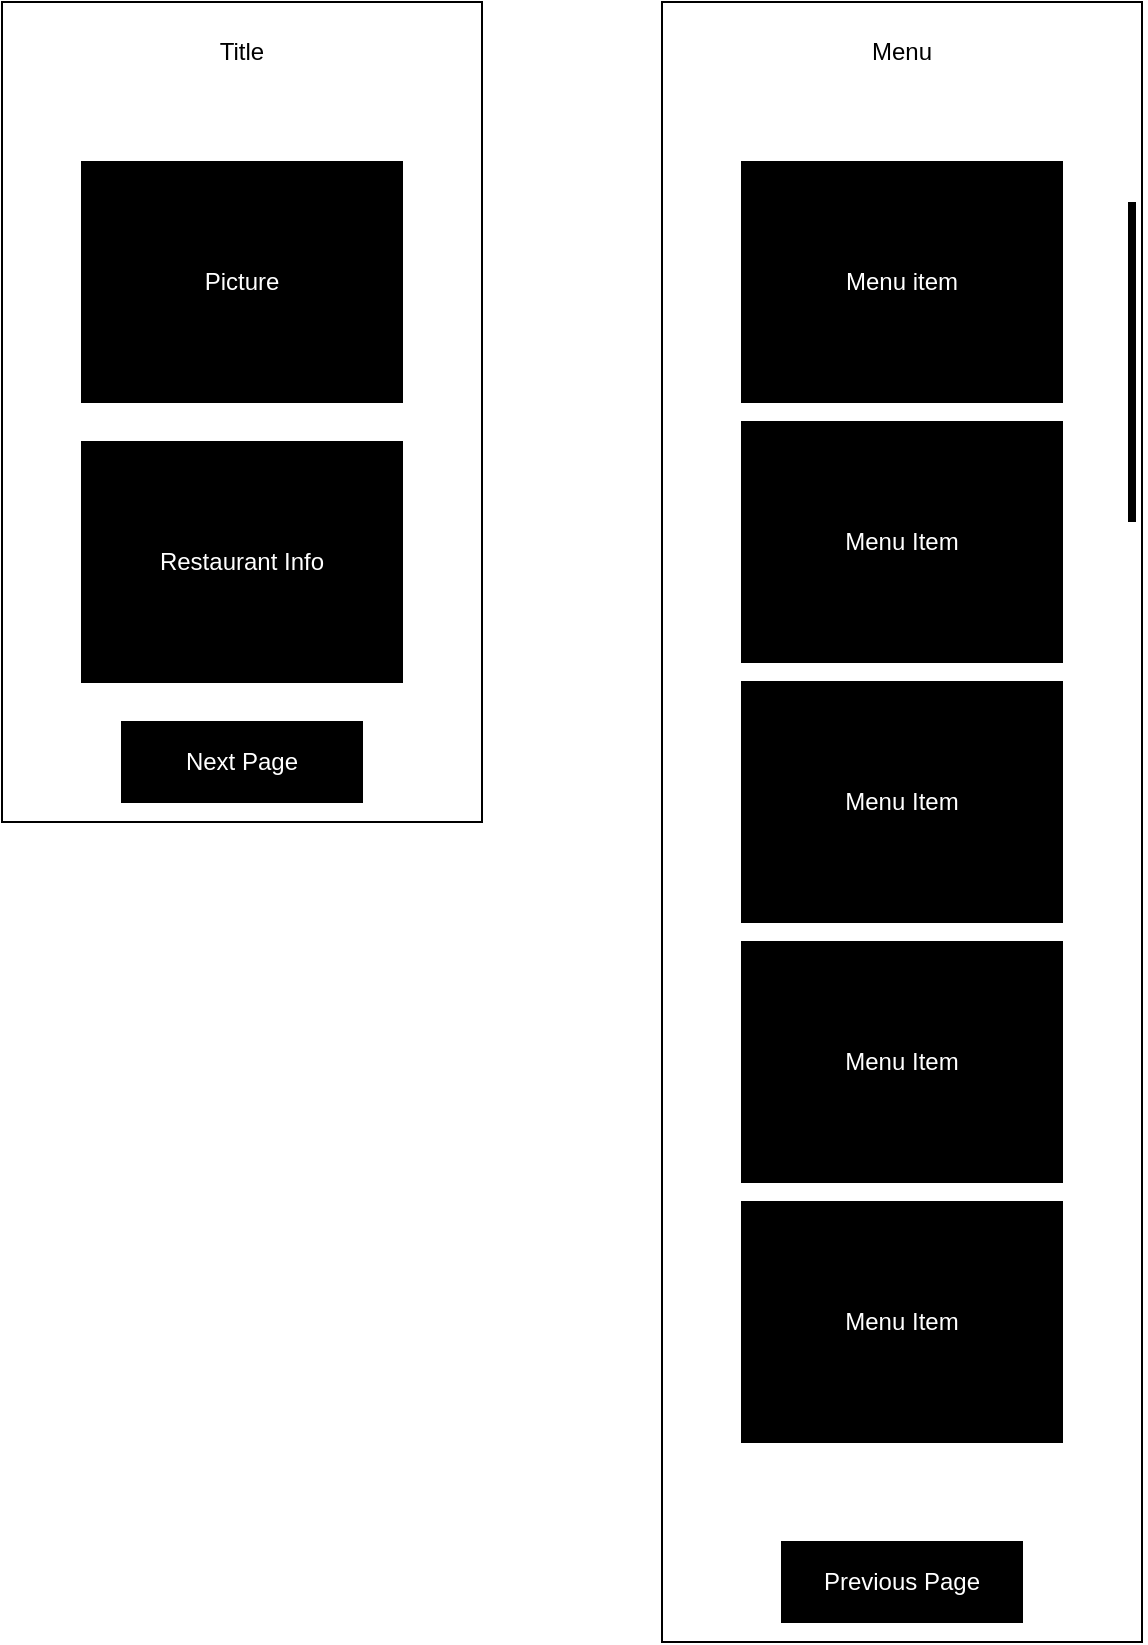 <mxfile version="23.1.5" type="device">
  <diagram name="Page-1" id="6gQ1JA3SCvBLPvp8vA8j">
    <mxGraphModel dx="1434" dy="772" grid="1" gridSize="10" guides="1" tooltips="1" connect="1" arrows="1" fold="1" page="1" pageScale="1" pageWidth="850" pageHeight="1100" math="0" shadow="0">
      <root>
        <mxCell id="0" />
        <mxCell id="1" parent="0" />
        <mxCell id="kEU2HOtRQnZppNgb2G_g-1" value="" style="rounded=0;whiteSpace=wrap;html=1;" vertex="1" parent="1">
          <mxGeometry x="130" y="160" width="240" height="410" as="geometry" />
        </mxCell>
        <mxCell id="kEU2HOtRQnZppNgb2G_g-2" value="Title" style="text;html=1;align=center;verticalAlign=middle;whiteSpace=wrap;rounded=0;" vertex="1" parent="1">
          <mxGeometry x="220" y="170" width="60" height="30" as="geometry" />
        </mxCell>
        <mxCell id="kEU2HOtRQnZppNgb2G_g-3" value="&lt;font color=&quot;#ffffff&quot;&gt;Picture&lt;/font&gt;" style="rounded=0;whiteSpace=wrap;html=1;fillColor=#000000;" vertex="1" parent="1">
          <mxGeometry x="170" y="240" width="160" height="120" as="geometry" />
        </mxCell>
        <mxCell id="kEU2HOtRQnZppNgb2G_g-6" value="&lt;font color=&quot;#ffffff&quot;&gt;Restaurant Info&lt;/font&gt;" style="rounded=0;whiteSpace=wrap;html=1;fillColor=#000000;" vertex="1" parent="1">
          <mxGeometry x="170" y="380" width="160" height="120" as="geometry" />
        </mxCell>
        <mxCell id="kEU2HOtRQnZppNgb2G_g-7" value="&lt;font color=&quot;#ffffff&quot;&gt;Next Page&lt;/font&gt;" style="rounded=0;whiteSpace=wrap;html=1;fillColor=#000000;" vertex="1" parent="1">
          <mxGeometry x="190" y="520" width="120" height="40" as="geometry" />
        </mxCell>
        <mxCell id="kEU2HOtRQnZppNgb2G_g-13" value="" style="rounded=0;whiteSpace=wrap;html=1;" vertex="1" parent="1">
          <mxGeometry x="460" y="160" width="240" height="820" as="geometry" />
        </mxCell>
        <mxCell id="kEU2HOtRQnZppNgb2G_g-14" value="Menu" style="text;html=1;align=center;verticalAlign=middle;whiteSpace=wrap;rounded=0;" vertex="1" parent="1">
          <mxGeometry x="550" y="170" width="60" height="30" as="geometry" />
        </mxCell>
        <mxCell id="kEU2HOtRQnZppNgb2G_g-15" value="&lt;font color=&quot;#ffffff&quot;&gt;Menu item&lt;/font&gt;" style="rounded=0;whiteSpace=wrap;html=1;fillColor=#000000;" vertex="1" parent="1">
          <mxGeometry x="500" y="240" width="160" height="120" as="geometry" />
        </mxCell>
        <mxCell id="kEU2HOtRQnZppNgb2G_g-17" value="&lt;font color=&quot;#ffffff&quot;&gt;Previous Page&lt;/font&gt;" style="rounded=0;whiteSpace=wrap;html=1;fillColor=#000000;" vertex="1" parent="1">
          <mxGeometry x="520" y="930" width="120" height="40" as="geometry" />
        </mxCell>
        <mxCell id="kEU2HOtRQnZppNgb2G_g-19" value="" style="line;strokeWidth=4;direction=south;html=1;perimeter=backbonePerimeter;points=[];outlineConnect=0;" vertex="1" parent="1">
          <mxGeometry x="690" y="260" width="10" height="160" as="geometry" />
        </mxCell>
        <mxCell id="kEU2HOtRQnZppNgb2G_g-20" value="&lt;font color=&quot;#ffffff&quot;&gt;Menu Item&lt;/font&gt;" style="rounded=0;whiteSpace=wrap;html=1;fillColor=#000000;" vertex="1" parent="1">
          <mxGeometry x="500" y="370" width="160" height="120" as="geometry" />
        </mxCell>
        <mxCell id="kEU2HOtRQnZppNgb2G_g-22" value="&lt;font color=&quot;#ffffff&quot;&gt;Menu Item&lt;/font&gt;" style="rounded=0;whiteSpace=wrap;html=1;fillColor=#000000;" vertex="1" parent="1">
          <mxGeometry x="500" y="500" width="160" height="120" as="geometry" />
        </mxCell>
        <mxCell id="kEU2HOtRQnZppNgb2G_g-23" value="&lt;font color=&quot;#ffffff&quot;&gt;Menu Item&lt;/font&gt;" style="rounded=0;whiteSpace=wrap;html=1;fillColor=#000000;" vertex="1" parent="1">
          <mxGeometry x="500" y="630" width="160" height="120" as="geometry" />
        </mxCell>
        <mxCell id="kEU2HOtRQnZppNgb2G_g-24" value="&lt;font color=&quot;#ffffff&quot;&gt;Menu Item&lt;/font&gt;" style="rounded=0;whiteSpace=wrap;html=1;fillColor=#000000;" vertex="1" parent="1">
          <mxGeometry x="500" y="760" width="160" height="120" as="geometry" />
        </mxCell>
      </root>
    </mxGraphModel>
  </diagram>
</mxfile>
